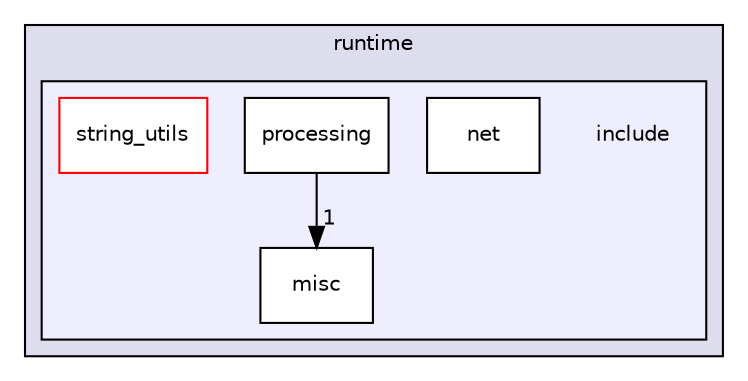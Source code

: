 digraph "include" {
  compound=true
  node [ fontsize="10", fontname="Helvetica"];
  edge [ labelfontsize="10", labelfontname="Helvetica"];
  subgraph clusterdir_bacc0c93d90f14ec72dd74ece09979fb {
    graph [ bgcolor="#ddddee", pencolor="black", label="runtime" fontname="Helvetica", fontsize="10", URL="dir_bacc0c93d90f14ec72dd74ece09979fb.html"]
  subgraph clusterdir_fe683765618cc35bc39882f5ccaddc26 {
    graph [ bgcolor="#eeeeff", pencolor="black", label="" URL="dir_fe683765618cc35bc39882f5ccaddc26.html"];
    dir_fe683765618cc35bc39882f5ccaddc26 [shape=plaintext label="include"];
  dir_6da0f07f94ea3016f393ba7e8e741bbc [shape=box label="misc" fillcolor="white" style="filled" URL="dir_6da0f07f94ea3016f393ba7e8e741bbc.html"];
  dir_5837a07bd0684acbcc0031d5ce1ff579 [shape=box label="net" fillcolor="white" style="filled" URL="dir_5837a07bd0684acbcc0031d5ce1ff579.html"];
  dir_a98bfe6e18ccd0f5625e479c96854830 [shape=box label="processing" fillcolor="white" style="filled" URL="dir_a98bfe6e18ccd0f5625e479c96854830.html"];
  dir_35cbde7fb79d3431a793f45cbf93b860 [shape=box label="string_utils" fillcolor="white" style="filled" color="red" URL="dir_35cbde7fb79d3431a793f45cbf93b860.html"];
  }
  }
  dir_a98bfe6e18ccd0f5625e479c96854830->dir_6da0f07f94ea3016f393ba7e8e741bbc [headlabel="1", labeldistance=1.5 headhref="dir_000034_000023.html"];
}
